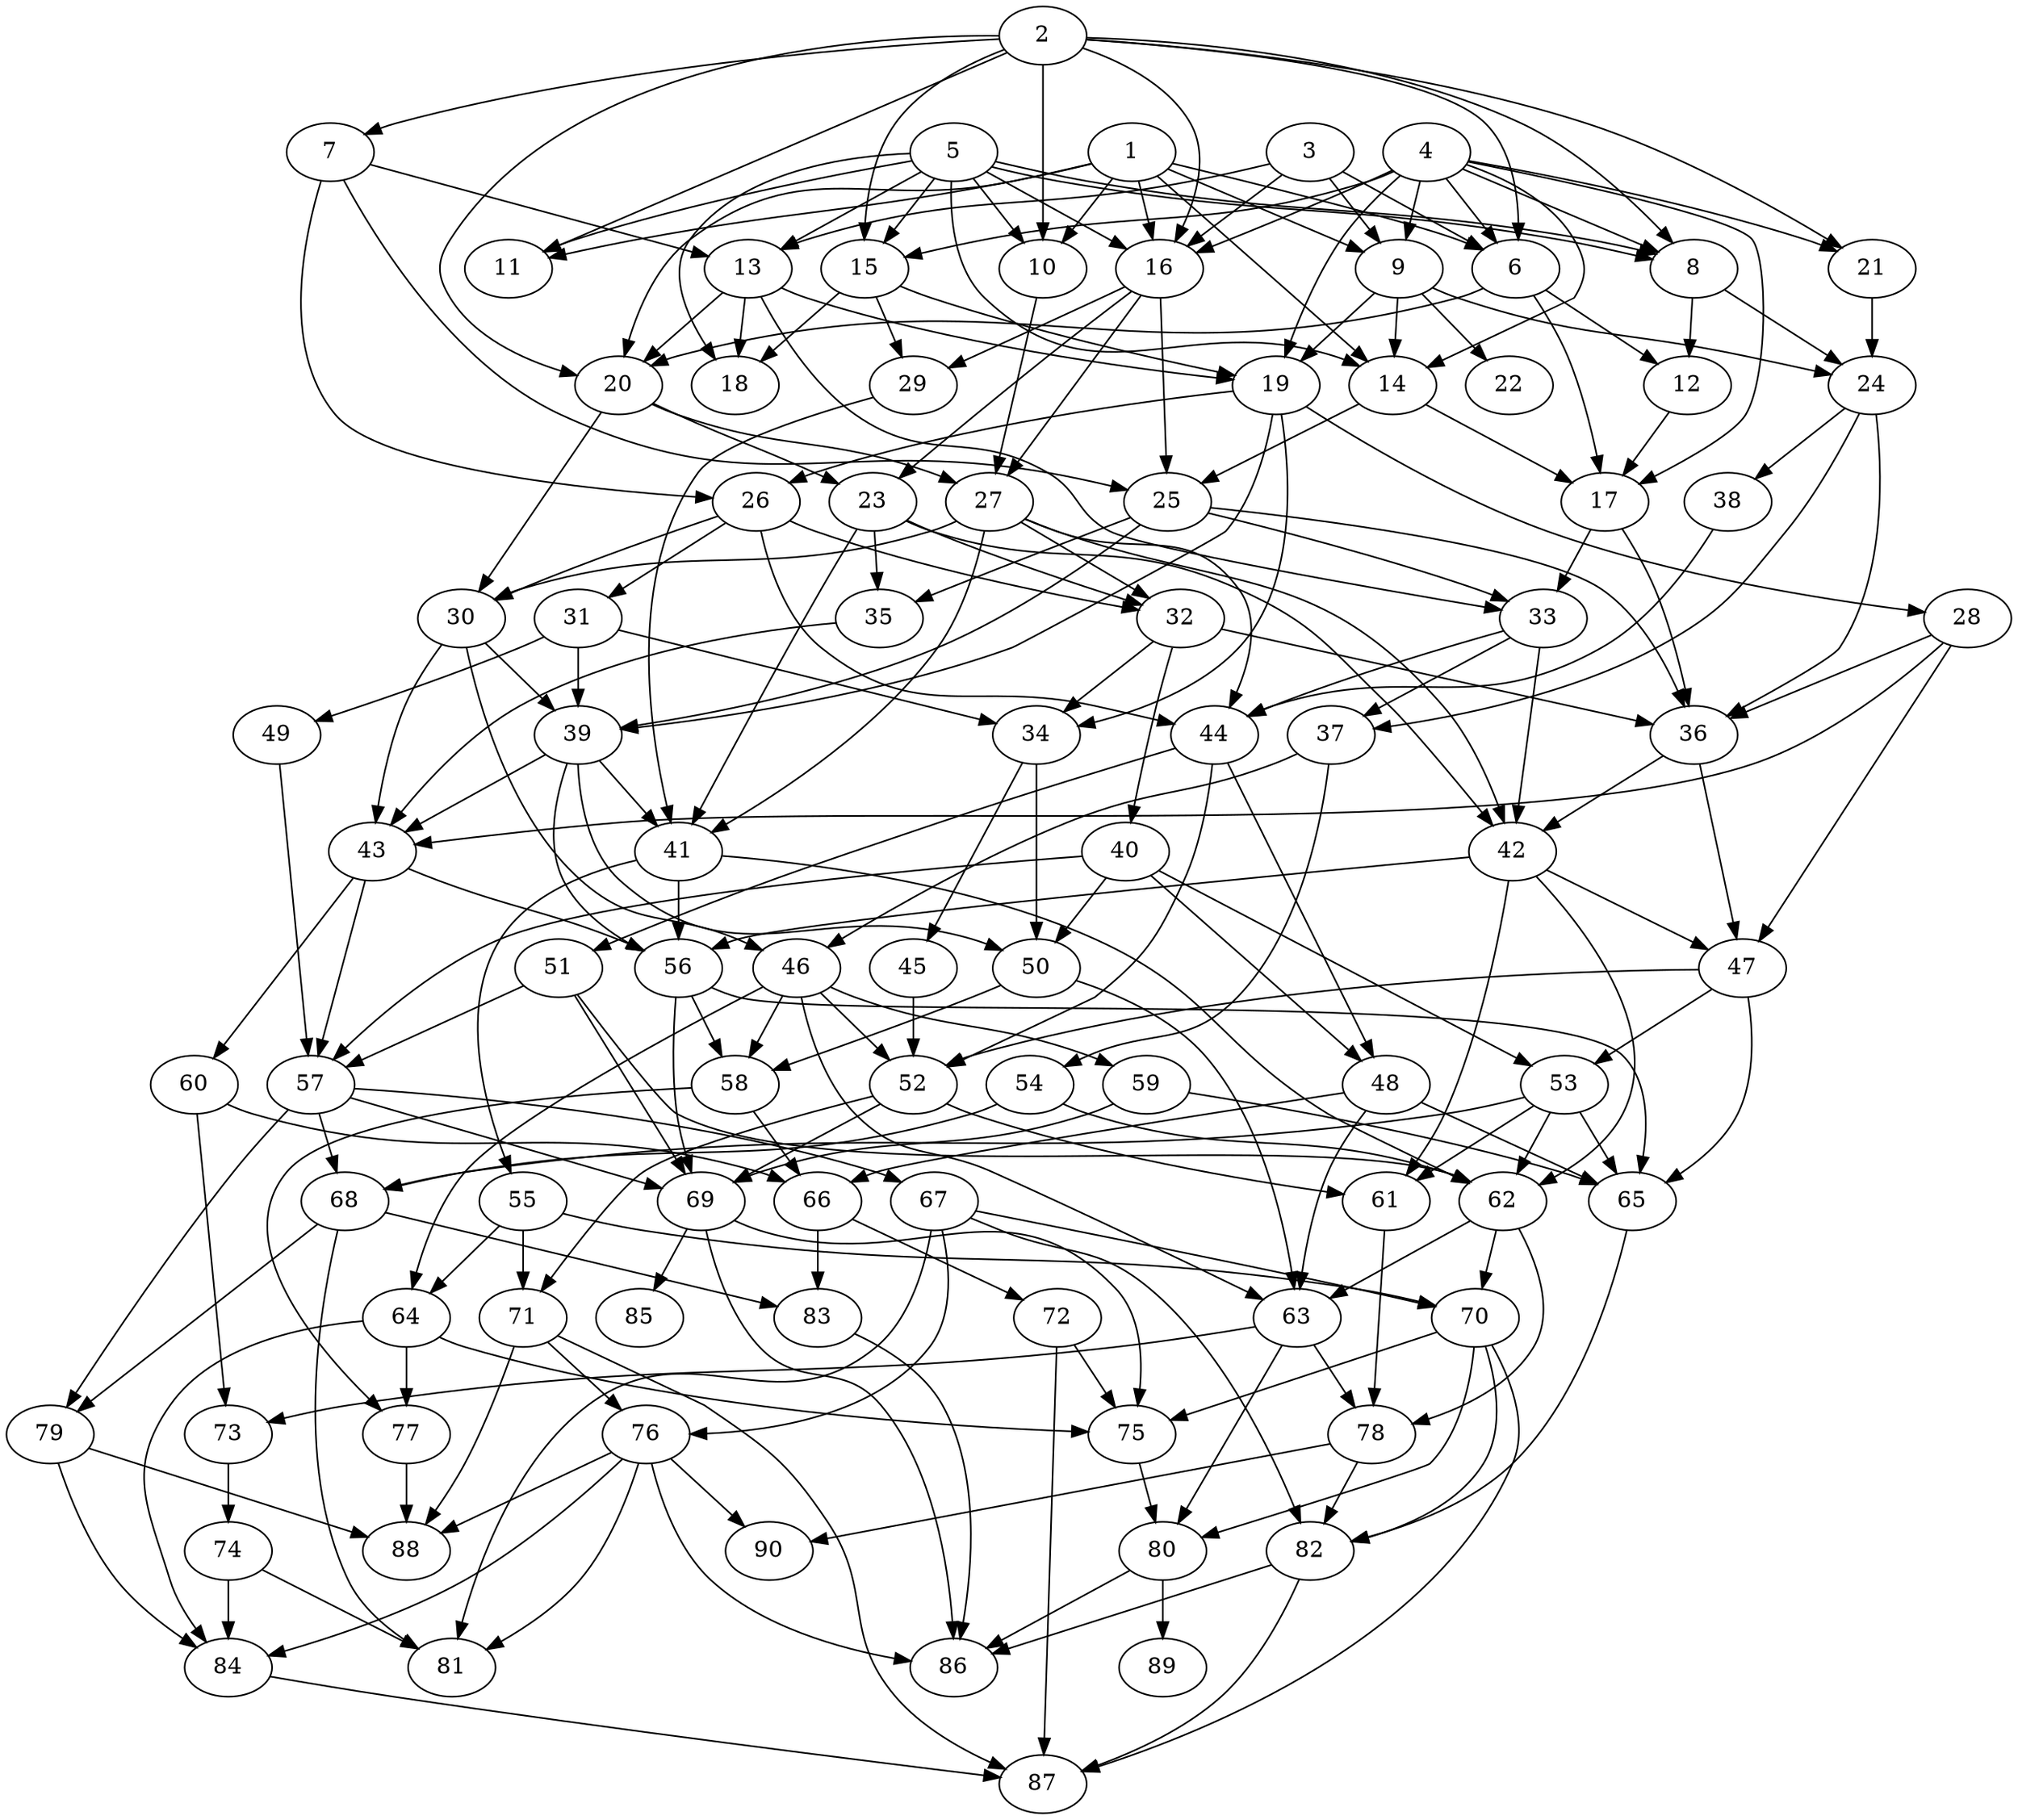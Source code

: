 // DAG automatically generated by daggen at Wed Apr 12 12:23:32 2017
// ./daggen --dot -n 90 --jump=3 --fat=0.4 --regularity=0.6 --density=0.8 
digraph G {
  1 [size="427893352", alpha="0.05"]
  1 -> 6 [size ="33554432"]
  1 -> 9 [size ="33554432"]
  1 -> 10 [size ="33554432"]
  1 -> 11 [size ="33554432"]
  1 -> 14 [size ="33554432"]
  1 -> 16 [size ="33554432"]
  1 -> 20 [size ="33554432"]
  2 [size="464448260533", alpha="0.06"]
  2 -> 6 [size ="301989888"]
  2 -> 7 [size ="301989888"]
  2 -> 8 [size ="301989888"]
  2 -> 10 [size ="301989888"]
  2 -> 11 [size ="301989888"]
  2 -> 15 [size ="301989888"]
  2 -> 16 [size ="301989888"]
  2 -> 20 [size ="301989888"]
  2 -> 21 [size ="301989888"]
  3 [size="12096519724", alpha="0.15"]
  3 -> 6 [size ="411041792"]
  3 -> 9 [size ="411041792"]
  3 -> 13 [size ="411041792"]
  3 -> 16 [size ="411041792"]
  4 [size="11186845978", alpha="0.00"]
  4 -> 6 [size ="838860800"]
  4 -> 8 [size ="838860800"]
  4 -> 9 [size ="838860800"]
  4 -> 14 [size ="838860800"]
  4 -> 15 [size ="838860800"]
  4 -> 16 [size ="838860800"]
  4 -> 17 [size ="838860800"]
  4 -> 19 [size ="838860800"]
  4 -> 21 [size ="838860800"]
  5 [size="271631046336", alpha="0.04"]
  5 -> 8 [size ="536870912"]
  5 -> 8 [size ="536870912"]
  5 -> 10 [size ="536870912"]
  5 -> 11 [size ="536870912"]
  5 -> 13 [size ="536870912"]
  5 -> 14 [size ="536870912"]
  5 -> 15 [size ="536870912"]
  5 -> 16 [size ="536870912"]
  5 -> 18 [size ="536870912"]
  6 [size="28991029248", alpha="0.14"]
  6 -> 12 [size ="75497472"]
  6 -> 17 [size ="75497472"]
  6 -> 20 [size ="75497472"]
  7 [size="28991029248", alpha="0.06"]
  7 -> 13 [size ="75497472"]
  7 -> 25 [size ="75497472"]
  7 -> 26 [size ="75497472"]
  8 [size="7286428804", alpha="0.16"]
  8 -> 12 [size ="536870912"]
  8 -> 24 [size ="536870912"]
  9 [size="103784158940", alpha="0.14"]
  9 -> 14 [size ="75497472"]
  9 -> 19 [size ="75497472"]
  9 -> 22 [size ="75497472"]
  9 -> 24 [size ="75497472"]
  10 [size="782757789696", alpha="0.09"]
  10 -> 27 [size ="679477248"]
  11 [size="6613111963", alpha="0.11"]
  12 [size="134217728000", alpha="0.02"]
  12 -> 17 [size ="209715200"]
  13 [size="38684629974", alpha="0.07"]
  13 -> 18 [size ="75497472"]
  13 -> 19 [size ="75497472"]
  13 -> 20 [size ="75497472"]
  13 -> 33 [size ="75497472"]
  14 [size="881741496947", alpha="0.00"]
  14 -> 17 [size ="679477248"]
  14 -> 25 [size ="679477248"]
  15 [size="782757789696", alpha="0.12"]
  15 -> 18 [size ="679477248"]
  15 -> 19 [size ="679477248"]
  15 -> 29 [size ="679477248"]
  16 [size="549755813888", alpha="0.18"]
  16 -> 23 [size ="536870912"]
  16 -> 25 [size ="536870912"]
  16 -> 27 [size ="536870912"]
  16 -> 29 [size ="536870912"]
  17 [size="68719476736", alpha="0.03"]
  17 -> 33 [size ="134217728"]
  17 -> 36 [size ="134217728"]
  18 [size="368293445632", alpha="0.03"]
  19 [size="931986521261", alpha="0.04"]
  19 -> 26 [size ="679477248"]
  19 -> 28 [size ="679477248"]
  19 -> 34 [size ="679477248"]
  19 -> 39 [size ="679477248"]
  20 [size="401561839189", alpha="0.20"]
  20 -> 23 [size ="679477248"]
  20 -> 27 [size ="679477248"]
  20 -> 30 [size ="679477248"]
  21 [size="231928233984", alpha="0.07"]
  21 -> 24 [size ="301989888"]
  22 [size="134217728000", alpha="0.05"]
  23 [size="995758573818", alpha="0.13"]
  23 -> 32 [size ="838860800"]
  23 -> 35 [size ="838860800"]
  23 -> 41 [size ="838860800"]
  23 -> 42 [size ="838860800"]
  24 [size="16698408463", alpha="0.07"]
  24 -> 36 [size ="33554432"]
  24 -> 37 [size ="33554432"]
  24 -> 38 [size ="33554432"]
  25 [size="549755813888", alpha="0.06"]
  25 -> 33 [size ="536870912"]
  25 -> 35 [size ="536870912"]
  25 -> 36 [size ="536870912"]
  25 -> 39 [size ="536870912"]
  26 [size="194008181016", alpha="0.12"]
  26 -> 30 [size ="536870912"]
  26 -> 31 [size ="536870912"]
  26 -> 32 [size ="536870912"]
  26 -> 44 [size ="536870912"]
  27 [size="1073741824000", alpha="0.14"]
  27 -> 30 [size ="838860800"]
  27 -> 32 [size ="838860800"]
  27 -> 41 [size ="838860800"]
  27 -> 42 [size ="838860800"]
  27 -> 44 [size ="838860800"]
  28 [size="68663058324", alpha="0.19"]
  28 -> 36 [size ="209715200"]
  28 -> 43 [size ="209715200"]
  28 -> 47 [size ="209715200"]
  29 [size="549755813888", alpha="0.01"]
  29 -> 41 [size ="536870912"]
  30 [size="221485526622", alpha="0.06"]
  30 -> 39 [size ="209715200"]
  30 -> 43 [size ="209715200"]
  30 -> 46 [size ="209715200"]
  31 [size="2166827062", alpha="0.06"]
  31 -> 34 [size ="134217728"]
  31 -> 39 [size ="134217728"]
  31 -> 49 [size ="134217728"]
  32 [size="197115025399", alpha="0.02"]
  32 -> 34 [size ="209715200"]
  32 -> 36 [size ="209715200"]
  32 -> 40 [size ="209715200"]
  33 [size="236390741600", alpha="0.09"]
  33 -> 37 [size ="536870912"]
  33 -> 42 [size ="536870912"]
  33 -> 44 [size ="536870912"]
  34 [size="7546575096", alpha="0.03"]
  34 -> 45 [size ="134217728"]
  34 -> 50 [size ="134217728"]
  35 [size="8589934592", alpha="0.09"]
  35 -> 43 [size ="33554432"]
  36 [size="1073741824000", alpha="0.13"]
  36 -> 42 [size ="838860800"]
  36 -> 47 [size ="838860800"]
  37 [size="231928233984", alpha="0.17"]
  37 -> 46 [size ="301989888"]
  37 -> 54 [size ="301989888"]
  38 [size="8465520652", alpha="0.11"]
  38 -> 44 [size ="134217728"]
  39 [size="28991029248", alpha="0.11"]
  39 -> 41 [size ="75497472"]
  39 -> 43 [size ="75497472"]
  39 -> 50 [size ="75497472"]
  39 -> 56 [size ="75497472"]
  40 [size="19711083774", alpha="0.07"]
  40 -> 48 [size ="536870912"]
  40 -> 50 [size ="536870912"]
  40 -> 53 [size ="536870912"]
  40 -> 57 [size ="536870912"]
  41 [size="142566798660", alpha="0.19"]
  41 -> 55 [size ="536870912"]
  41 -> 56 [size ="536870912"]
  41 -> 62 [size ="536870912"]
  42 [size="1073741824000", alpha="0.19"]
  42 -> 47 [size ="838860800"]
  42 -> 56 [size ="838860800"]
  42 -> 61 [size ="838860800"]
  42 -> 62 [size ="838860800"]
  43 [size="32241164302", alpha="0.12"]
  43 -> 56 [size ="536870912"]
  43 -> 57 [size ="536870912"]
  43 -> 60 [size ="536870912"]
  44 [size="134217728000", alpha="0.19"]
  44 -> 48 [size ="209715200"]
  44 -> 51 [size ="209715200"]
  44 -> 52 [size ="209715200"]
  45 [size="134217728000", alpha="0.14"]
  45 -> 52 [size ="209715200"]
  46 [size="50775944150", alpha="0.01"]
  46 -> 52 [size ="838860800"]
  46 -> 58 [size ="838860800"]
  46 -> 59 [size ="838860800"]
  46 -> 63 [size ="838860800"]
  46 -> 64 [size ="838860800"]
  47 [size="8589934592", alpha="0.15"]
  47 -> 52 [size ="33554432"]
  47 -> 53 [size ="33554432"]
  47 -> 65 [size ="33554432"]
  48 [size="368293445632", alpha="0.05"]
  48 -> 63 [size ="411041792"]
  48 -> 65 [size ="411041792"]
  48 -> 66 [size ="411041792"]
  49 [size="68719476736", alpha="0.03"]
  49 -> 57 [size ="134217728"]
  50 [size="782757789696", alpha="0.09"]
  50 -> 58 [size ="679477248"]
  50 -> 63 [size ="679477248"]
  51 [size="108070439172", alpha="0.13"]
  51 -> 57 [size ="134217728"]
  51 -> 62 [size ="134217728"]
  51 -> 69 [size ="134217728"]
  52 [size="28991029248", alpha="0.12"]
  52 -> 61 [size ="75497472"]
  52 -> 69 [size ="75497472"]
  52 -> 71 [size ="75497472"]
  53 [size="90895503156", alpha="0.03"]
  53 -> 61 [size ="134217728"]
  53 -> 62 [size ="134217728"]
  53 -> 65 [size ="134217728"]
  53 -> 68 [size ="134217728"]
  54 [size="68719476736", alpha="0.08"]
  54 -> 62 [size ="134217728"]
  54 -> 68 [size ="134217728"]
  55 [size="533191000456", alpha="0.04"]
  55 -> 64 [size ="411041792"]
  55 -> 70 [size ="411041792"]
  55 -> 71 [size ="411041792"]
  56 [size="533366321731", alpha="0.05"]
  56 -> 58 [size ="838860800"]
  56 -> 65 [size ="838860800"]
  56 -> 69 [size ="838860800"]
  57 [size="68719476736", alpha="0.00"]
  57 -> 67 [size ="134217728"]
  57 -> 68 [size ="134217728"]
  57 -> 69 [size ="134217728"]
  57 -> 79 [size ="134217728"]
  58 [size="28706341109", alpha="0.04"]
  58 -> 66 [size ="838860800"]
  58 -> 77 [size ="838860800"]
  59 [size="31411315234", alpha="0.03"]
  59 -> 65 [size ="838860800"]
  59 -> 69 [size ="838860800"]
  60 [size="576249860088", alpha="0.01"]
  60 -> 66 [size ="679477248"]
  60 -> 73 [size ="679477248"]
  61 [size="782757789696", alpha="0.02"]
  61 -> 78 [size ="679477248"]
  62 [size="220752435273", alpha="0.03"]
  62 -> 63 [size ="301989888"]
  62 -> 70 [size ="301989888"]
  62 -> 78 [size ="301989888"]
  63 [size="74954423655", alpha="0.02"]
  63 -> 73 [size ="75497472"]
  63 -> 78 [size ="75497472"]
  63 -> 80 [size ="75497472"]
  64 [size="43925527916", alpha="0.03"]
  64 -> 75 [size ="838860800"]
  64 -> 77 [size ="838860800"]
  64 -> 84 [size ="838860800"]
  65 [size="372125137722", alpha="0.08"]
  65 -> 82 [size ="301989888"]
  66 [size="28991029248", alpha="0.02"]
  66 -> 72 [size ="75497472"]
  66 -> 83 [size ="75497472"]
  67 [size="28991029248", alpha="0.19"]
  67 -> 70 [size ="75497472"]
  67 -> 76 [size ="75497472"]
  67 -> 81 [size ="75497472"]
  67 -> 82 [size ="75497472"]
  68 [size="782757789696", alpha="0.13"]
  68 -> 79 [size ="679477248"]
  68 -> 81 [size ="679477248"]
  68 -> 83 [size ="679477248"]
  69 [size="632616788", alpha="0.12"]
  69 -> 75 [size ="33554432"]
  69 -> 85 [size ="33554432"]
  69 -> 86 [size ="33554432"]
  70 [size="8723687845", alpha="0.14"]
  70 -> 75 [size ="411041792"]
  70 -> 80 [size ="411041792"]
  70 -> 82 [size ="411041792"]
  70 -> 87 [size ="411041792"]
  71 [size="230087103783", alpha="0.15"]
  71 -> 76 [size ="679477248"]
  71 -> 87 [size ="679477248"]
  71 -> 88 [size ="679477248"]
  72 [size="11730745521", alpha="0.07"]
  72 -> 75 [size ="679477248"]
  72 -> 87 [size ="679477248"]
  73 [size="1073741824000", alpha="0.02"]
  73 -> 74 [size ="838860800"]
  74 [size="368293445632", alpha="0.15"]
  74 -> 81 [size ="411041792"]
  74 -> 84 [size ="411041792"]
  75 [size="23699479099", alpha="0.13"]
  75 -> 80 [size ="679477248"]
  76 [size="14443167747", alpha="0.11"]
  76 -> 81 [size ="301989888"]
  76 -> 84 [size ="301989888"]
  76 -> 86 [size ="301989888"]
  76 -> 88 [size ="301989888"]
  76 -> 90 [size ="301989888"]
  77 [size="11115079441", alpha="0.09"]
  77 -> 88 [size ="838860800"]
  78 [size="68719476736", alpha="0.04"]
  78 -> 82 [size ="134217728"]
  78 -> 90 [size ="134217728"]
  79 [size="6799267962", alpha="0.17"]
  79 -> 84 [size ="838860800"]
  79 -> 88 [size ="838860800"]
  80 [size="28991029248", alpha="0.01"]
  80 -> 86 [size ="75497472"]
  80 -> 89 [size ="75497472"]
  81 [size="782757789696", alpha="0.10"]
  82 [size="94500249336", alpha="0.01"]
  82 -> 86 [size ="134217728"]
  82 -> 87 [size ="134217728"]
  83 [size="42537757629", alpha="0.07"]
  83 -> 86 [size ="679477248"]
  84 [size="153647126464", alpha="0.12"]
  84 -> 87 [size ="536870912"]
  85 [size="28991029248", alpha="0.10"]
  86 [size="488175602645", alpha="0.18"]
  87 [size="137249531940", alpha="0.08"]
  88 [size="231928233984", alpha="0.07"]
  89 [size="981142887426", alpha="0.03"]
  90 [size="10516510529", alpha="0.18"]
}
